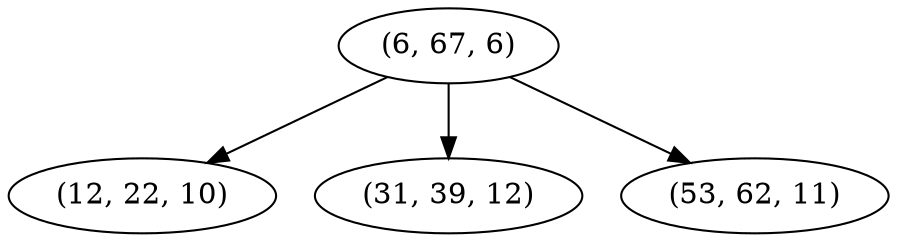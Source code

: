 digraph tree {
    "(6, 67, 6)";
    "(12, 22, 10)";
    "(31, 39, 12)";
    "(53, 62, 11)";
    "(6, 67, 6)" -> "(12, 22, 10)";
    "(6, 67, 6)" -> "(31, 39, 12)";
    "(6, 67, 6)" -> "(53, 62, 11)";
}
